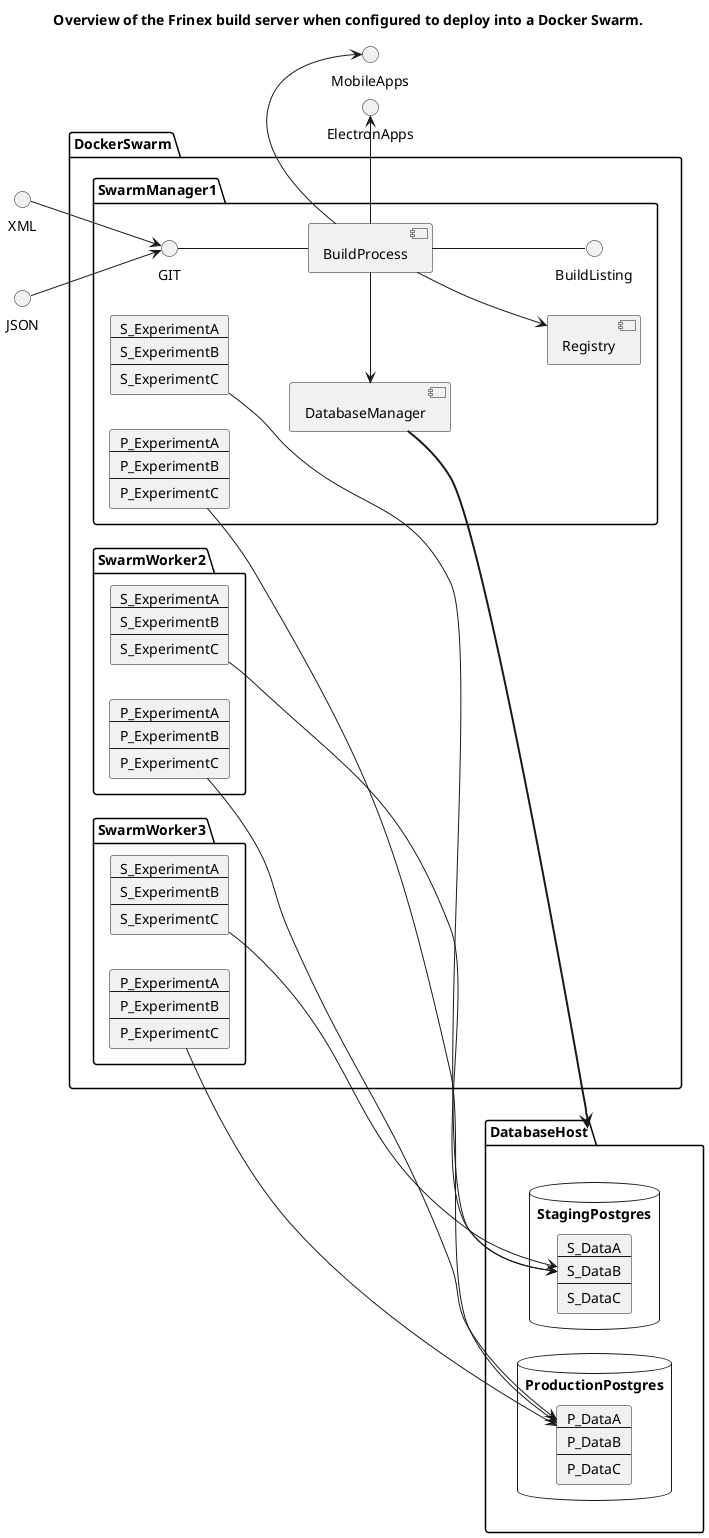 @startuml
title Overview of the Frinex build server when configured to deploy into a Docker Swarm.
left to right direction
package "DatabaseHost" {
  database "StagingPostgres" {
    card S_Postgres[
      S_DataA
      ----
      S_DataB
      ----
      S_DataC
    ]
  }
  database "ProductionPostgres" {
    card P_Postgres [
      P_DataA
      ----
      P_DataB
      ----
      P_DataC
    ]
  }
}

package "DockerSwarm" {

  package "SwarmManager1" {
    GIT -- [BuildProcess]
    [BuildProcess] -- BuildListing
    [BuildProcess] -> [DatabaseManager]
    [DatabaseManager] ==> DatabaseHost
    [Registry]
    card Staging1 [
      S_ExperimentA
      ----
      S_ExperimentB
      ----
      S_ExperimentC
    ]
    Staging1 --> S_Postgres
    card Production1 [
      P_ExperimentA
      ----
      P_ExperimentB
      ----
      P_ExperimentC
    ]
    Production1 --> P_Postgres
  }

  package "SwarmWorker2" {
    card Staging2 [
      S_ExperimentA
      ----
      S_ExperimentB
      ----
      S_ExperimentC
    ]
    Staging2 --> S_Postgres
    card Production2 [
      P_ExperimentA
      ----
      P_ExperimentB
      ----
      P_ExperimentC
    ]
    Production2 --> P_Postgres
  }

  package "SwarmWorker3" {
    card Staging3 [
      S_ExperimentA
      ----
      S_ExperimentB
      ----
      S_ExperimentC
    ]
    Staging3 --> S_Postgres
    card Production3 [
      P_ExperimentA
      ----
      P_ExperimentB
      ----
      P_ExperimentC
    ]
    Production3 --> P_Postgres
  }
}

XML --> GIT
JSON --> GIT

BuildProcess -ri-> ElectronApps
BuildProcess -ri-> MobileApps

BuildProcess --> Registry
@enduml